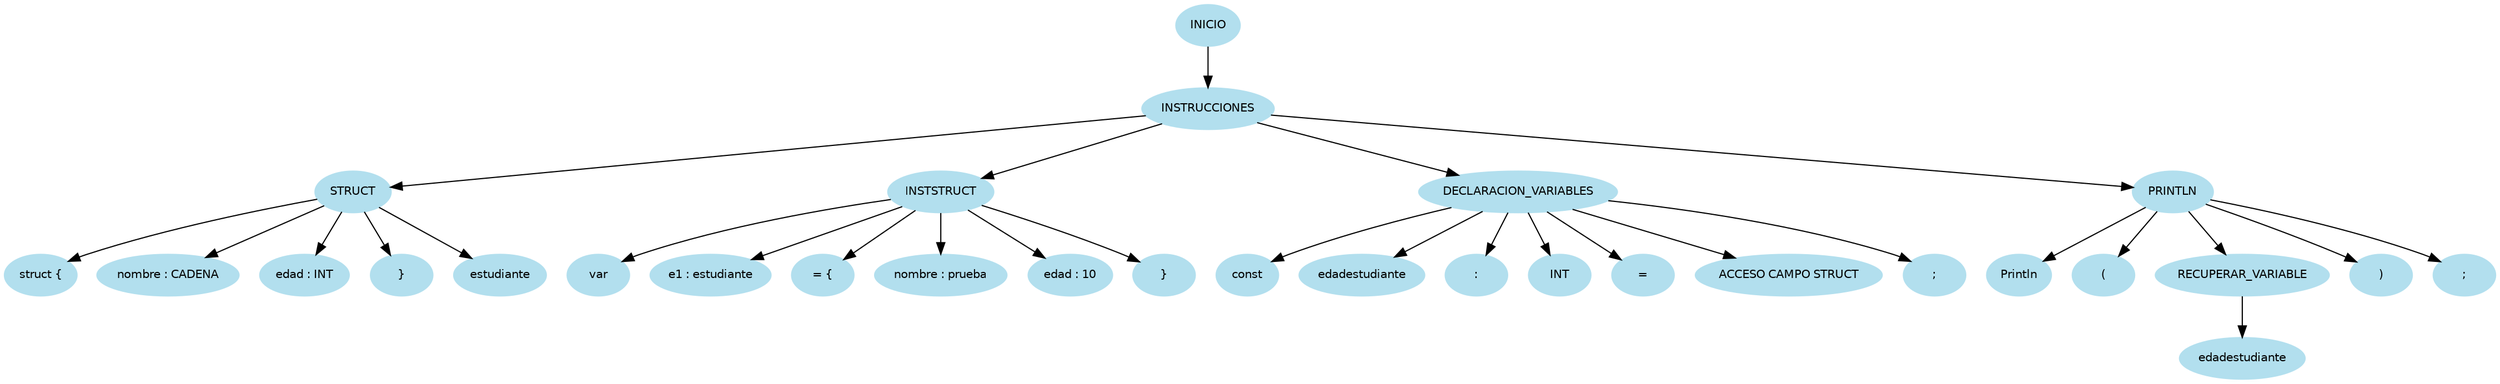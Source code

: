 digraph arbolAST{
node [shape=oval, style=filled, color=lightblue2, fontname=Helvetica, fontsize=10];
edge [fontname=Helvetica, fontsize=10];
n0[label="INICIO"];
n1[label="INSTRUCCIONES"];
n0 -> n1;
n2[label="STRUCT"];
n1 -> n2;
n3[label="struct {"];
n2 -> n3;
n4[label="nombre : CADENA"];
n2 -> n4;
n5[label="edad : INT"];
n2 -> n5;
n6[label="}"];
n2 -> n6;
n7[label="estudiante"];
n2 -> n7;
n8[label="INSTSTRUCT"];
n1 -> n8;
n9[label="var"];
n8 -> n9;
n10[label="e1 : estudiante"];
n8 -> n10;
n11[label="= {"];
n8 -> n11;
n12[label="nombre : prueba"];
n8 -> n12;
n13[label="edad : 10"];
n8 -> n13;
n14[label="}"];
n8 -> n14;
n15[label="DECLARACION_VARIABLES"];
n1 -> n15;
n16[label="const"];
n15 -> n16;
n17[label="edadestudiante"];
n15 -> n17;
n18[label=":"];
n15 -> n18;
n19[label="INT"];
n15 -> n19;
n20[label="="];
n15 -> n20;
n21[label="ACCESO CAMPO STRUCT"];
n15 -> n21;
n22[label=";"];
n15 -> n22;
n23[label="PRINTLN"];
n1 -> n23;
n24[label="Println"];
n23 -> n24;
n25[label="("];
n23 -> n25;
n26[label="RECUPERAR_VARIABLE"];
n23 -> n26;
n27[label="edadestudiante"];
n26 -> n27;
n28[label=")"];
n23 -> n28;
n29[label=";"];
n23 -> n29;
}